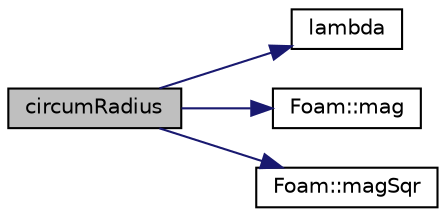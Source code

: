 digraph "circumRadius"
{
  bgcolor="transparent";
  edge [fontname="Helvetica",fontsize="10",labelfontname="Helvetica",labelfontsize="10"];
  node [fontname="Helvetica",fontsize="10",shape=record];
  rankdir="LR";
  Node1 [label="circumRadius",height=0.2,width=0.4,color="black", fillcolor="grey75", style="filled", fontcolor="black"];
  Node1 -> Node2 [color="midnightblue",fontsize="10",style="solid",fontname="Helvetica"];
  Node2 [label="lambda",height=0.2,width=0.4,color="black",URL="$a04605.html#ac90f959a4cd5bd0bc0d60e8c9fe14021"];
  Node1 -> Node3 [color="midnightblue",fontsize="10",style="solid",fontname="Helvetica"];
  Node3 [label="Foam::mag",height=0.2,width=0.4,color="black",URL="$a10887.html#a929da2a3fdcf3dacbbe0487d3a330dae"];
  Node1 -> Node4 [color="midnightblue",fontsize="10",style="solid",fontname="Helvetica"];
  Node4 [label="Foam::magSqr",height=0.2,width=0.4,color="black",URL="$a10887.html#ae6fff2c6981e6d9618aa5038e69def6e"];
}
